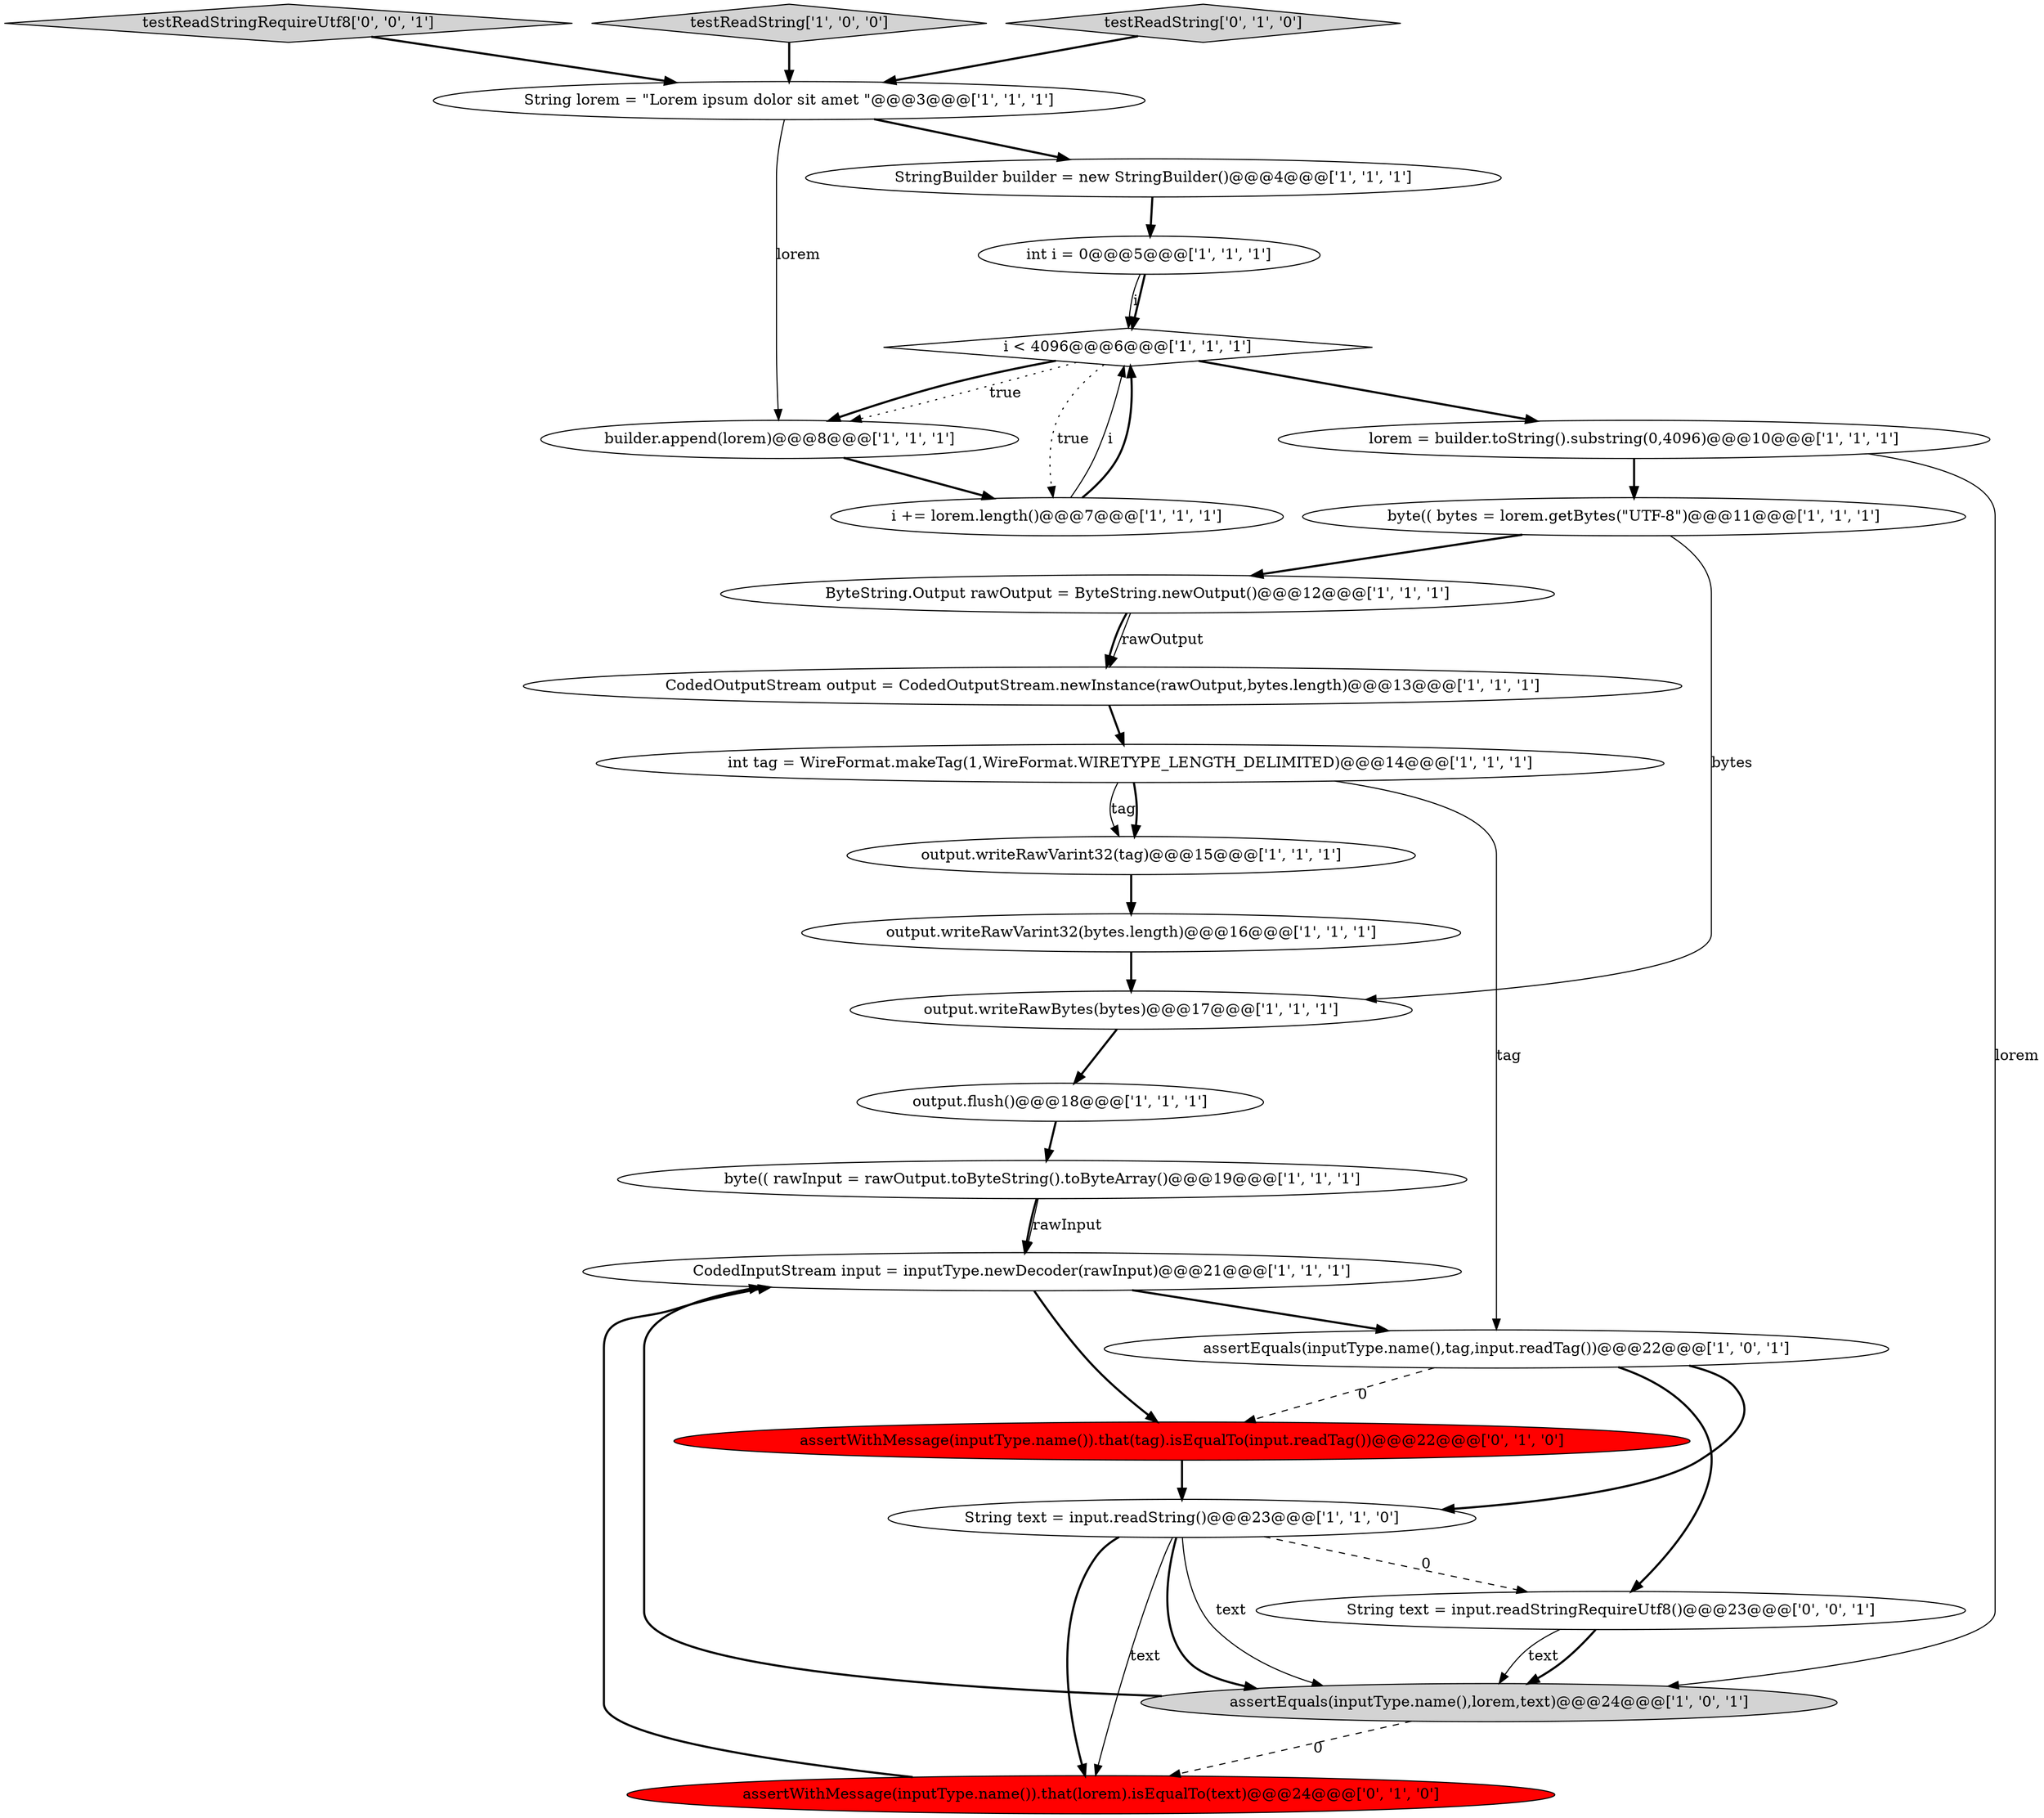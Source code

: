 digraph {
12 [style = filled, label = "ByteString.Output rawOutput = ByteString.newOutput()@@@12@@@['1', '1', '1']", fillcolor = white, shape = ellipse image = "AAA0AAABBB1BBB"];
6 [style = filled, label = "CodedOutputStream output = CodedOutputStream.newInstance(rawOutput,bytes.length)@@@13@@@['1', '1', '1']", fillcolor = white, shape = ellipse image = "AAA0AAABBB1BBB"];
20 [style = filled, label = "output.writeRawBytes(bytes)@@@17@@@['1', '1', '1']", fillcolor = white, shape = ellipse image = "AAA0AAABBB1BBB"];
2 [style = filled, label = "byte(( bytes = lorem.getBytes(\"UTF-8\")@@@11@@@['1', '1', '1']", fillcolor = white, shape = ellipse image = "AAA0AAABBB1BBB"];
11 [style = filled, label = "String lorem = \"Lorem ipsum dolor sit amet \"@@@3@@@['1', '1', '1']", fillcolor = white, shape = ellipse image = "AAA0AAABBB1BBB"];
21 [style = filled, label = "assertWithMessage(inputType.name()).that(lorem).isEqualTo(text)@@@24@@@['0', '1', '0']", fillcolor = red, shape = ellipse image = "AAA1AAABBB2BBB"];
15 [style = filled, label = "assertEquals(inputType.name(),lorem,text)@@@24@@@['1', '0', '1']", fillcolor = lightgray, shape = ellipse image = "AAA0AAABBB1BBB"];
13 [style = filled, label = "output.flush()@@@18@@@['1', '1', '1']", fillcolor = white, shape = ellipse image = "AAA0AAABBB1BBB"];
24 [style = filled, label = "String text = input.readStringRequireUtf8()@@@23@@@['0', '0', '1']", fillcolor = white, shape = ellipse image = "AAA0AAABBB3BBB"];
14 [style = filled, label = "output.writeRawVarint32(tag)@@@15@@@['1', '1', '1']", fillcolor = white, shape = ellipse image = "AAA0AAABBB1BBB"];
8 [style = filled, label = "output.writeRawVarint32(bytes.length)@@@16@@@['1', '1', '1']", fillcolor = white, shape = ellipse image = "AAA0AAABBB1BBB"];
0 [style = filled, label = "byte(( rawInput = rawOutput.toByteString().toByteArray()@@@19@@@['1', '1', '1']", fillcolor = white, shape = ellipse image = "AAA0AAABBB1BBB"];
4 [style = filled, label = "builder.append(lorem)@@@8@@@['1', '1', '1']", fillcolor = white, shape = ellipse image = "AAA0AAABBB1BBB"];
3 [style = filled, label = "StringBuilder builder = new StringBuilder()@@@4@@@['1', '1', '1']", fillcolor = white, shape = ellipse image = "AAA0AAABBB1BBB"];
1 [style = filled, label = "i += lorem.length()@@@7@@@['1', '1', '1']", fillcolor = white, shape = ellipse image = "AAA0AAABBB1BBB"];
25 [style = filled, label = "testReadStringRequireUtf8['0', '0', '1']", fillcolor = lightgray, shape = diamond image = "AAA0AAABBB3BBB"];
5 [style = filled, label = "testReadString['1', '0', '0']", fillcolor = lightgray, shape = diamond image = "AAA0AAABBB1BBB"];
22 [style = filled, label = "testReadString['0', '1', '0']", fillcolor = lightgray, shape = diamond image = "AAA0AAABBB2BBB"];
17 [style = filled, label = "CodedInputStream input = inputType.newDecoder(rawInput)@@@21@@@['1', '1', '1']", fillcolor = white, shape = ellipse image = "AAA0AAABBB1BBB"];
23 [style = filled, label = "assertWithMessage(inputType.name()).that(tag).isEqualTo(input.readTag())@@@22@@@['0', '1', '0']", fillcolor = red, shape = ellipse image = "AAA1AAABBB2BBB"];
16 [style = filled, label = "assertEquals(inputType.name(),tag,input.readTag())@@@22@@@['1', '0', '1']", fillcolor = white, shape = ellipse image = "AAA0AAABBB1BBB"];
9 [style = filled, label = "lorem = builder.toString().substring(0,4096)@@@10@@@['1', '1', '1']", fillcolor = white, shape = ellipse image = "AAA0AAABBB1BBB"];
18 [style = filled, label = "int i = 0@@@5@@@['1', '1', '1']", fillcolor = white, shape = ellipse image = "AAA0AAABBB1BBB"];
10 [style = filled, label = "String text = input.readString()@@@23@@@['1', '1', '0']", fillcolor = white, shape = ellipse image = "AAA0AAABBB1BBB"];
7 [style = filled, label = "i < 4096@@@6@@@['1', '1', '1']", fillcolor = white, shape = diamond image = "AAA0AAABBB1BBB"];
19 [style = filled, label = "int tag = WireFormat.makeTag(1,WireFormat.WIRETYPE_LENGTH_DELIMITED)@@@14@@@['1', '1', '1']", fillcolor = white, shape = ellipse image = "AAA0AAABBB1BBB"];
18->7 [style = solid, label="i"];
20->13 [style = bold, label=""];
10->15 [style = bold, label=""];
9->2 [style = bold, label=""];
16->10 [style = bold, label=""];
0->17 [style = bold, label=""];
2->20 [style = solid, label="bytes"];
16->24 [style = bold, label=""];
0->17 [style = solid, label="rawInput"];
10->15 [style = solid, label="text"];
15->21 [style = dashed, label="0"];
24->15 [style = solid, label="text"];
16->23 [style = dashed, label="0"];
6->19 [style = bold, label=""];
7->4 [style = bold, label=""];
10->21 [style = bold, label=""];
1->7 [style = solid, label="i"];
12->6 [style = bold, label=""];
1->7 [style = bold, label=""];
17->23 [style = bold, label=""];
2->12 [style = bold, label=""];
3->18 [style = bold, label=""];
7->9 [style = bold, label=""];
11->4 [style = solid, label="lorem"];
15->17 [style = bold, label=""];
19->14 [style = solid, label="tag"];
8->20 [style = bold, label=""];
19->14 [style = bold, label=""];
11->3 [style = bold, label=""];
9->15 [style = solid, label="lorem"];
25->11 [style = bold, label=""];
10->21 [style = solid, label="text"];
19->16 [style = solid, label="tag"];
7->4 [style = dotted, label="true"];
23->10 [style = bold, label=""];
12->6 [style = solid, label="rawOutput"];
4->1 [style = bold, label=""];
14->8 [style = bold, label=""];
5->11 [style = bold, label=""];
18->7 [style = bold, label=""];
7->1 [style = dotted, label="true"];
21->17 [style = bold, label=""];
10->24 [style = dashed, label="0"];
22->11 [style = bold, label=""];
17->16 [style = bold, label=""];
13->0 [style = bold, label=""];
24->15 [style = bold, label=""];
}
